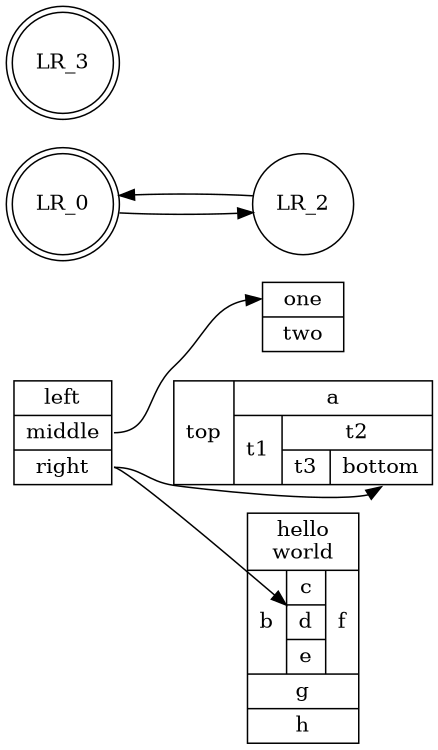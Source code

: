 digraph structs {
	node [shape=record]
	struct1 [label="<f0> left|<f1> middle|<f2> right"]
	struct2 [label="<f0> one|<f1> two"]
	struct4 [label="{top|{a| {t1|{t2|{t3|<f1>bottom}}}}}"]
	struct3 [label="hello\nworld |{ b |{c|<here> d|e}| f}| g | h"]
	struct1:f1 -> struct2:f0
	struct1:f2 -> struct3:here
	struct1:f2 -> struct4:f1
	rankdir=LR size="8,5"
	node [shape=doublecircle]
	LR_0
	LR_3
	node [shape=circle]
	LR_0 -> LR_2
	LR_2 -> LR_0
}
